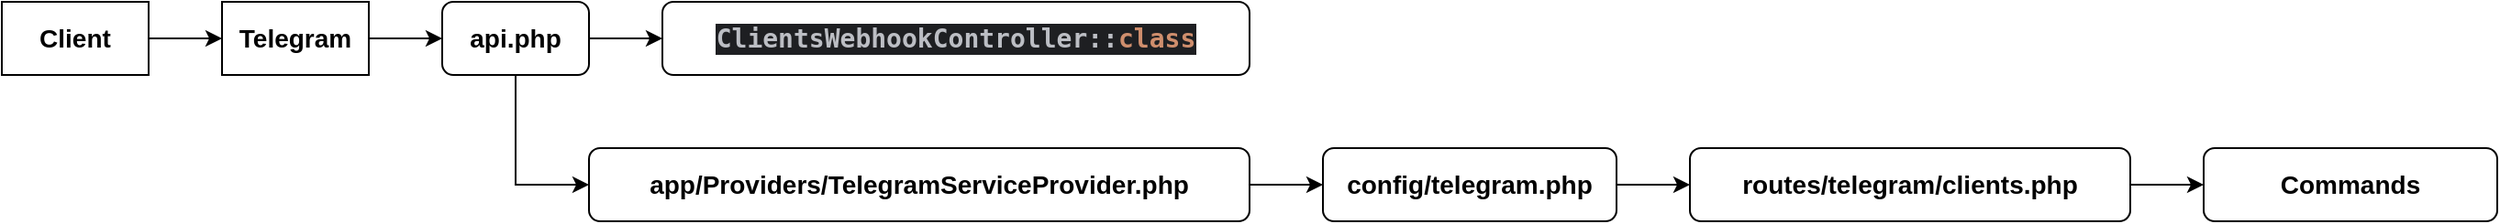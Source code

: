 <mxfile version="21.6.8" type="github">
  <diagram id="C5RBs43oDa-KdzZeNtuy" name="Page-1">
    <mxGraphModel dx="1434" dy="754" grid="1" gridSize="10" guides="1" tooltips="1" connect="1" arrows="1" fold="1" page="1" pageScale="1" pageWidth="1920" pageHeight="1200" math="0" shadow="0">
      <root>
        <mxCell id="WIyWlLk6GJQsqaUBKTNV-0" />
        <mxCell id="WIyWlLk6GJQsqaUBKTNV-1" parent="WIyWlLk6GJQsqaUBKTNV-0" />
        <mxCell id="RlvhzKiwTzvMFXuhWuTw-1" value="" style="edgeStyle=orthogonalEdgeStyle;rounded=0;orthogonalLoop=1;jettySize=auto;html=1;" edge="1" parent="WIyWlLk6GJQsqaUBKTNV-1" source="WIyWlLk6GJQsqaUBKTNV-3" target="RlvhzKiwTzvMFXuhWuTw-0">
          <mxGeometry relative="1" as="geometry" />
        </mxCell>
        <mxCell id="RlvhzKiwTzvMFXuhWuTw-8" value="" style="edgeStyle=orthogonalEdgeStyle;rounded=0;orthogonalLoop=1;jettySize=auto;html=1;" edge="1" parent="WIyWlLk6GJQsqaUBKTNV-1" source="WIyWlLk6GJQsqaUBKTNV-3" target="RlvhzKiwTzvMFXuhWuTw-7">
          <mxGeometry relative="1" as="geometry">
            <Array as="points">
              <mxPoint x="470" y="140" />
            </Array>
          </mxGeometry>
        </mxCell>
        <mxCell id="WIyWlLk6GJQsqaUBKTNV-3" value="&lt;div&gt;&lt;b&gt;&lt;font style=&quot;font-size: 14px;&quot;&gt;api.php&lt;/font&gt;&lt;/b&gt;&lt;/div&gt;" style="rounded=1;whiteSpace=wrap;html=1;fontSize=12;glass=0;strokeWidth=1;shadow=0;" parent="WIyWlLk6GJQsqaUBKTNV-1" vertex="1">
          <mxGeometry x="280" y="40" width="80" height="40" as="geometry" />
        </mxCell>
        <mxCell id="RlvhzKiwTzvMFXuhWuTw-0" value="&lt;div style=&quot;background-color: rgb(30, 31, 34); color: rgb(188, 190, 196); font-family: &amp;quot;JetBrains Mono&amp;quot;, monospace;&quot;&gt;&lt;b&gt;&lt;font style=&quot;font-size: 14px;&quot;&gt;ClientsWebhookController::&lt;span style=&quot;color:#cf8e6d;&quot;&gt;class&lt;/span&gt;&lt;/font&gt;&lt;/b&gt;&lt;/div&gt;" style="whiteSpace=wrap;html=1;rounded=1;glass=0;strokeWidth=1;shadow=0;" vertex="1" parent="WIyWlLk6GJQsqaUBKTNV-1">
          <mxGeometry x="400" y="40" width="320" height="40" as="geometry" />
        </mxCell>
        <mxCell id="RlvhzKiwTzvMFXuhWuTw-5" value="" style="edgeStyle=orthogonalEdgeStyle;rounded=0;orthogonalLoop=1;jettySize=auto;html=1;" edge="1" parent="WIyWlLk6GJQsqaUBKTNV-1" source="RlvhzKiwTzvMFXuhWuTw-3" target="RlvhzKiwTzvMFXuhWuTw-4">
          <mxGeometry relative="1" as="geometry" />
        </mxCell>
        <mxCell id="RlvhzKiwTzvMFXuhWuTw-3" value="&lt;font style=&quot;font-size: 14px;&quot;&gt;&lt;b&gt;Client&lt;/b&gt;&lt;/font&gt;" style="whiteSpace=wrap;html=1;" vertex="1" parent="WIyWlLk6GJQsqaUBKTNV-1">
          <mxGeometry x="40" y="40" width="80" height="40" as="geometry" />
        </mxCell>
        <mxCell id="RlvhzKiwTzvMFXuhWuTw-6" value="" style="edgeStyle=orthogonalEdgeStyle;rounded=0;orthogonalLoop=1;jettySize=auto;html=1;" edge="1" parent="WIyWlLk6GJQsqaUBKTNV-1" source="RlvhzKiwTzvMFXuhWuTw-4" target="WIyWlLk6GJQsqaUBKTNV-3">
          <mxGeometry relative="1" as="geometry" />
        </mxCell>
        <mxCell id="RlvhzKiwTzvMFXuhWuTw-4" value="&lt;b&gt;&lt;font style=&quot;font-size: 14px;&quot;&gt;Telegram&lt;/font&gt;&lt;/b&gt;" style="whiteSpace=wrap;html=1;fontStyle=1" vertex="1" parent="WIyWlLk6GJQsqaUBKTNV-1">
          <mxGeometry x="160" y="40" width="80" height="40" as="geometry" />
        </mxCell>
        <mxCell id="RlvhzKiwTzvMFXuhWuTw-10" value="" style="edgeStyle=orthogonalEdgeStyle;rounded=0;orthogonalLoop=1;jettySize=auto;html=1;" edge="1" parent="WIyWlLk6GJQsqaUBKTNV-1" source="RlvhzKiwTzvMFXuhWuTw-7" target="RlvhzKiwTzvMFXuhWuTw-9">
          <mxGeometry relative="1" as="geometry" />
        </mxCell>
        <mxCell id="RlvhzKiwTzvMFXuhWuTw-7" value="&lt;font style=&quot;font-size: 14px;&quot;&gt;&lt;b&gt;app/Providers/TelegramServiceProvider.php&lt;/b&gt;&lt;/font&gt;" style="whiteSpace=wrap;html=1;rounded=1;glass=0;strokeWidth=1;shadow=0;" vertex="1" parent="WIyWlLk6GJQsqaUBKTNV-1">
          <mxGeometry x="360" y="120" width="360" height="40" as="geometry" />
        </mxCell>
        <mxCell id="RlvhzKiwTzvMFXuhWuTw-12" value="" style="edgeStyle=orthogonalEdgeStyle;rounded=0;orthogonalLoop=1;jettySize=auto;html=1;" edge="1" parent="WIyWlLk6GJQsqaUBKTNV-1" source="RlvhzKiwTzvMFXuhWuTw-9" target="RlvhzKiwTzvMFXuhWuTw-11">
          <mxGeometry relative="1" as="geometry" />
        </mxCell>
        <mxCell id="RlvhzKiwTzvMFXuhWuTw-9" value="&lt;font style=&quot;font-size: 14px;&quot;&gt;&lt;b&gt;config/telegram.php&lt;/b&gt;&lt;/font&gt;" style="whiteSpace=wrap;html=1;rounded=1;glass=0;strokeWidth=1;shadow=0;" vertex="1" parent="WIyWlLk6GJQsqaUBKTNV-1">
          <mxGeometry x="760" y="120" width="160" height="40" as="geometry" />
        </mxCell>
        <mxCell id="RlvhzKiwTzvMFXuhWuTw-14" value="" style="edgeStyle=orthogonalEdgeStyle;rounded=0;orthogonalLoop=1;jettySize=auto;html=1;" edge="1" parent="WIyWlLk6GJQsqaUBKTNV-1" source="RlvhzKiwTzvMFXuhWuTw-11" target="RlvhzKiwTzvMFXuhWuTw-13">
          <mxGeometry relative="1" as="geometry" />
        </mxCell>
        <mxCell id="RlvhzKiwTzvMFXuhWuTw-11" value="&lt;b&gt;&lt;font style=&quot;font-size: 14px;&quot;&gt;routes/telegram/clients.php&lt;/font&gt;&lt;br&gt;&lt;/b&gt;" style="whiteSpace=wrap;html=1;rounded=1;glass=0;strokeWidth=1;shadow=0;" vertex="1" parent="WIyWlLk6GJQsqaUBKTNV-1">
          <mxGeometry x="960" y="120" width="240" height="40" as="geometry" />
        </mxCell>
        <mxCell id="RlvhzKiwTzvMFXuhWuTw-13" value="&lt;b&gt;&lt;font style=&quot;font-size: 14px;&quot;&gt;Commands&lt;/font&gt;&lt;/b&gt;" style="whiteSpace=wrap;html=1;rounded=1;glass=0;strokeWidth=1;shadow=0;" vertex="1" parent="WIyWlLk6GJQsqaUBKTNV-1">
          <mxGeometry x="1240" y="120" width="160" height="40" as="geometry" />
        </mxCell>
      </root>
    </mxGraphModel>
  </diagram>
</mxfile>
